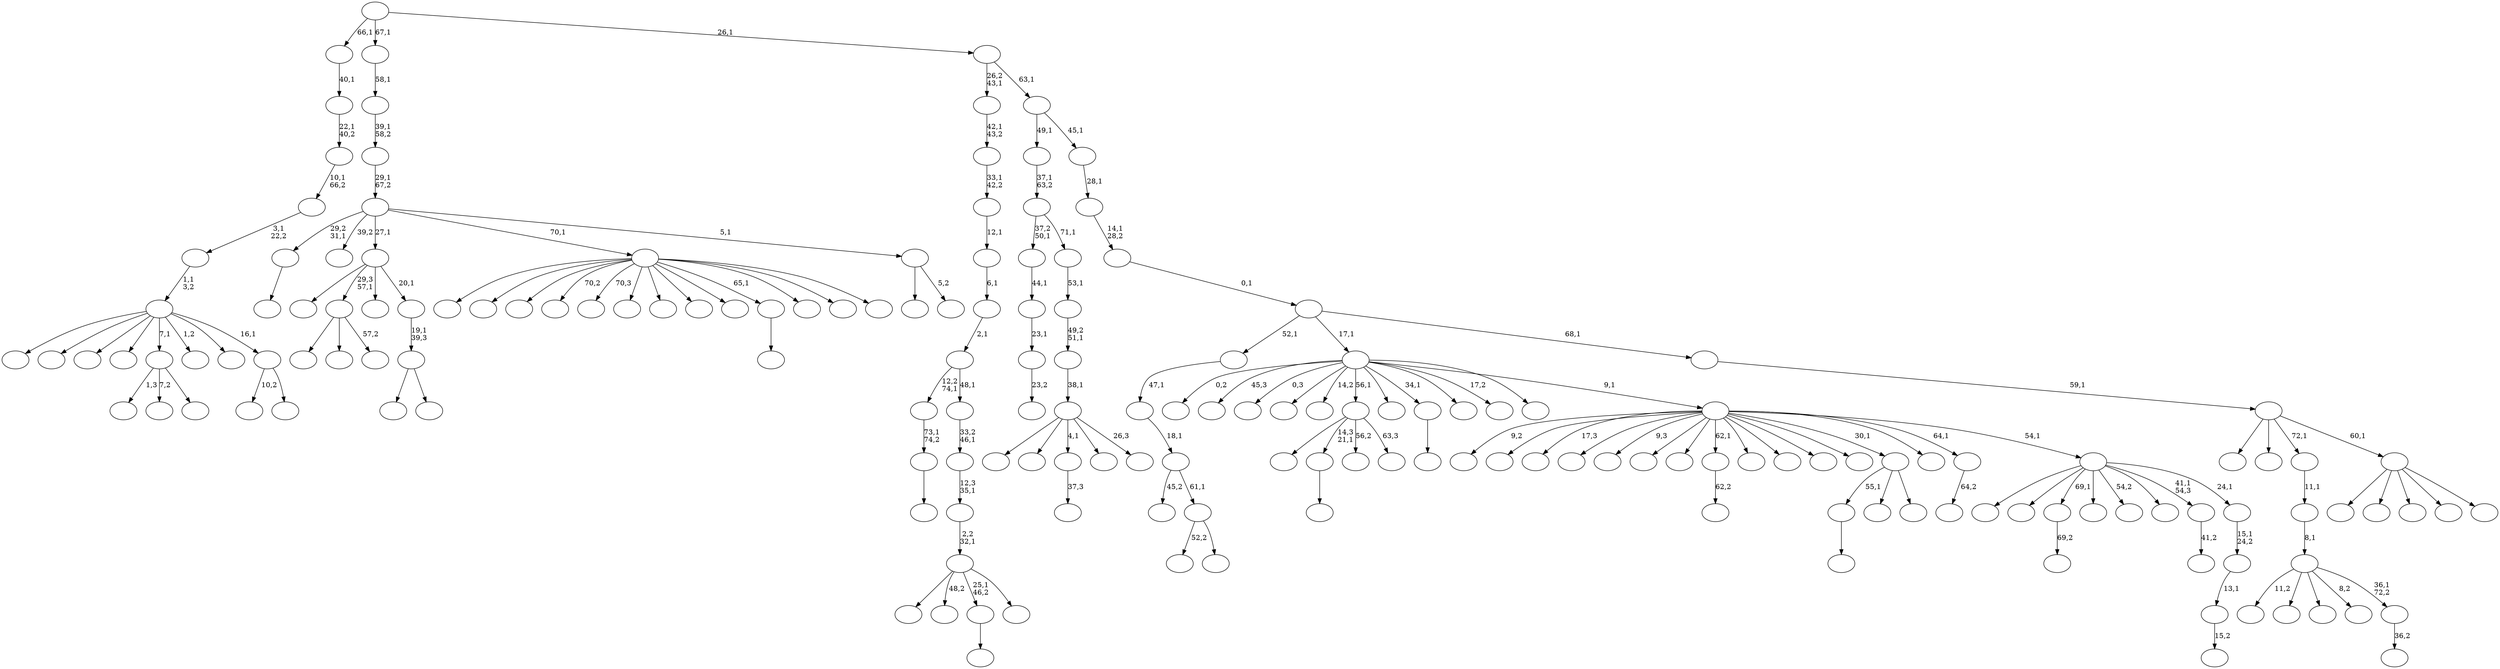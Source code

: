 digraph T {
	175 [label=""]
	174 [label=""]
	173 [label=""]
	172 [label=""]
	171 [label=""]
	170 [label=""]
	169 [label=""]
	168 [label=""]
	167 [label=""]
	166 [label=""]
	165 [label=""]
	164 [label=""]
	163 [label=""]
	162 [label=""]
	161 [label=""]
	160 [label=""]
	159 [label=""]
	158 [label=""]
	157 [label=""]
	156 [label=""]
	155 [label=""]
	154 [label=""]
	153 [label=""]
	152 [label=""]
	151 [label=""]
	150 [label=""]
	149 [label=""]
	148 [label=""]
	147 [label=""]
	146 [label=""]
	145 [label=""]
	144 [label=""]
	143 [label=""]
	142 [label=""]
	141 [label=""]
	140 [label=""]
	139 [label=""]
	138 [label=""]
	137 [label=""]
	136 [label=""]
	135 [label=""]
	134 [label=""]
	133 [label=""]
	132 [label=""]
	131 [label=""]
	130 [label=""]
	129 [label=""]
	128 [label=""]
	127 [label=""]
	126 [label=""]
	125 [label=""]
	124 [label=""]
	123 [label=""]
	122 [label=""]
	121 [label=""]
	120 [label=""]
	119 [label=""]
	118 [label=""]
	117 [label=""]
	116 [label=""]
	115 [label=""]
	114 [label=""]
	113 [label=""]
	112 [label=""]
	111 [label=""]
	110 [label=""]
	109 [label=""]
	108 [label=""]
	107 [label=""]
	106 [label=""]
	105 [label=""]
	104 [label=""]
	103 [label=""]
	102 [label=""]
	101 [label=""]
	100 [label=""]
	99 [label=""]
	98 [label=""]
	97 [label=""]
	96 [label=""]
	95 [label=""]
	94 [label=""]
	93 [label=""]
	92 [label=""]
	91 [label=""]
	90 [label=""]
	89 [label=""]
	88 [label=""]
	87 [label=""]
	86 [label=""]
	85 [label=""]
	84 [label=""]
	83 [label=""]
	82 [label=""]
	81 [label=""]
	80 [label=""]
	79 [label=""]
	78 [label=""]
	77 [label=""]
	76 [label=""]
	75 [label=""]
	74 [label=""]
	73 [label=""]
	72 [label=""]
	71 [label=""]
	70 [label=""]
	69 [label=""]
	68 [label=""]
	67 [label=""]
	66 [label=""]
	65 [label=""]
	64 [label=""]
	63 [label=""]
	62 [label=""]
	61 [label=""]
	60 [label=""]
	59 [label=""]
	58 [label=""]
	57 [label=""]
	56 [label=""]
	55 [label=""]
	54 [label=""]
	53 [label=""]
	52 [label=""]
	51 [label=""]
	50 [label=""]
	49 [label=""]
	48 [label=""]
	47 [label=""]
	46 [label=""]
	45 [label=""]
	44 [label=""]
	43 [label=""]
	42 [label=""]
	41 [label=""]
	40 [label=""]
	39 [label=""]
	38 [label=""]
	37 [label=""]
	36 [label=""]
	35 [label=""]
	34 [label=""]
	33 [label=""]
	32 [label=""]
	31 [label=""]
	30 [label=""]
	29 [label=""]
	28 [label=""]
	27 [label=""]
	26 [label=""]
	25 [label=""]
	24 [label=""]
	23 [label=""]
	22 [label=""]
	21 [label=""]
	20 [label=""]
	19 [label=""]
	18 [label=""]
	17 [label=""]
	16 [label=""]
	15 [label=""]
	14 [label=""]
	13 [label=""]
	12 [label=""]
	11 [label=""]
	10 [label=""]
	9 [label=""]
	8 [label=""]
	7 [label=""]
	6 [label=""]
	5 [label=""]
	4 [label=""]
	3 [label=""]
	2 [label=""]
	1 [label=""]
	0 [label=""]
	171 -> 172 [label=""]
	163 -> 164 [label=""]
	159 -> 160 [label=""]
	149 -> 150 [label="23,2"]
	148 -> 149 [label="23,1"]
	147 -> 148 [label="44,1"]
	127 -> 128 [label="62,2"]
	125 -> 126 [label=""]
	123 -> 124 [label="69,2"]
	119 -> 120 [label="37,3"]
	112 -> 113 [label=""]
	111 -> 112 [label="73,1\n74,2"]
	104 -> 173 [label="1,3"]
	104 -> 151 [label="7,2"]
	104 -> 105 [label=""]
	100 -> 152 [label=""]
	100 -> 138 [label=""]
	100 -> 101 [label="57,2"]
	98 -> 99 [label=""]
	96 -> 170 [label=""]
	96 -> 159 [label="14,3\n21,1"]
	96 -> 157 [label="56,2"]
	96 -> 97 [label="63,3"]
	86 -> 87 [label=""]
	84 -> 146 [label=""]
	84 -> 144 [label="48,2"]
	84 -> 125 [label="25,1\n46,2"]
	84 -> 85 [label=""]
	83 -> 84 [label="2,2\n32,1"]
	82 -> 83 [label="12,3\n35,1"]
	81 -> 82 [label="33,2\n46,1"]
	80 -> 111 [label="12,2\n74,1"]
	80 -> 81 [label="48,1"]
	79 -> 80 [label="2,1"]
	78 -> 79 [label="6,1"]
	77 -> 78 [label="12,1"]
	76 -> 77 [label="33,1\n42,2"]
	75 -> 76 [label="42,1\n43,2"]
	69 -> 110 [label=""]
	69 -> 70 [label=""]
	68 -> 69 [label="19,1\n39,3"]
	67 -> 109 [label=""]
	67 -> 100 [label="29,3\n57,1"]
	67 -> 88 [label=""]
	67 -> 68 [label="20,1"]
	60 -> 143 [label="52,2"]
	60 -> 61 [label=""]
	59 -> 72 [label="45,2"]
	59 -> 60 [label="61,1"]
	58 -> 59 [label="18,1"]
	57 -> 58 [label="47,1"]
	55 -> 168 [label=""]
	55 -> 154 [label=""]
	55 -> 139 [label=""]
	55 -> 136 [label="70,2"]
	55 -> 131 [label="70,3"]
	55 -> 122 [label=""]
	55 -> 117 [label=""]
	55 -> 106 [label=""]
	55 -> 103 [label=""]
	55 -> 98 [label="65,1"]
	55 -> 65 [label=""]
	55 -> 62 [label=""]
	55 -> 56 [label=""]
	53 -> 171 [label="55,1"]
	53 -> 92 [label=""]
	53 -> 54 [label=""]
	50 -> 51 [label="36,2"]
	49 -> 129 [label="11,2"]
	49 -> 118 [label=""]
	49 -> 102 [label=""]
	49 -> 90 [label="8,2"]
	49 -> 50 [label="36,1\n72,2"]
	48 -> 49 [label="8,1"]
	47 -> 48 [label="11,1"]
	43 -> 44 [label="64,2"]
	39 -> 40 [label="41,2"]
	37 -> 38 [label="15,2"]
	36 -> 37 [label="13,1"]
	35 -> 36 [label="15,1\n24,2"]
	34 -> 141 [label=""]
	34 -> 140 [label=""]
	34 -> 123 [label="69,1"]
	34 -> 91 [label=""]
	34 -> 66 [label="54,2"]
	34 -> 42 [label=""]
	34 -> 39 [label="41,1\n54,3"]
	34 -> 35 [label="24,1"]
	33 -> 166 [label="9,2"]
	33 -> 165 [label=""]
	33 -> 162 [label="17,3"]
	33 -> 155 [label=""]
	33 -> 142 [label="9,3"]
	33 -> 135 [label=""]
	33 -> 132 [label=""]
	33 -> 127 [label="62,1"]
	33 -> 121 [label=""]
	33 -> 116 [label=""]
	33 -> 89 [label=""]
	33 -> 64 [label=""]
	33 -> 53 [label="30,1"]
	33 -> 45 [label=""]
	33 -> 43 [label="64,1"]
	33 -> 34 [label="54,1"]
	32 -> 175 [label="0,2"]
	32 -> 169 [label="45,3"]
	32 -> 161 [label="0,3"]
	32 -> 153 [label=""]
	32 -> 114 [label="14,2"]
	32 -> 96 [label="56,1"]
	32 -> 94 [label=""]
	32 -> 86 [label="34,1"]
	32 -> 73 [label=""]
	32 -> 52 [label="17,2"]
	32 -> 46 [label=""]
	32 -> 33 [label="9,1"]
	30 -> 145 [label=""]
	30 -> 130 [label=""]
	30 -> 119 [label="4,1"]
	30 -> 95 [label=""]
	30 -> 31 [label="26,3"]
	29 -> 30 [label="38,1"]
	28 -> 29 [label="49,2\n51,1"]
	27 -> 28 [label="53,1"]
	26 -> 147 [label="37,2\n50,1"]
	26 -> 27 [label="71,1"]
	25 -> 26 [label="37,1\n63,2"]
	23 -> 108 [label="10,2"]
	23 -> 24 [label=""]
	22 -> 158 [label=""]
	22 -> 156 [label=""]
	22 -> 133 [label=""]
	22 -> 107 [label=""]
	22 -> 104 [label="7,1"]
	22 -> 71 [label="1,2"]
	22 -> 41 [label=""]
	22 -> 23 [label="16,1"]
	21 -> 22 [label="1,1\n3,2"]
	20 -> 21 [label="3,1\n22,2"]
	19 -> 20 [label="10,1\n66,2"]
	18 -> 19 [label="22,1\n40,2"]
	17 -> 18 [label="40,1"]
	15 -> 134 [label=""]
	15 -> 16 [label="5,2"]
	14 -> 163 [label="29,2\n31,1"]
	14 -> 115 [label="39,2"]
	14 -> 67 [label="27,1"]
	14 -> 55 [label="70,1"]
	14 -> 15 [label="5,1"]
	13 -> 14 [label="29,1\n67,2"]
	12 -> 13 [label="39,1\n58,2"]
	11 -> 12 [label="58,1"]
	9 -> 174 [label=""]
	9 -> 167 [label=""]
	9 -> 137 [label=""]
	9 -> 93 [label=""]
	9 -> 10 [label=""]
	8 -> 74 [label=""]
	8 -> 63 [label=""]
	8 -> 47 [label="72,1"]
	8 -> 9 [label="60,1"]
	7 -> 8 [label="59,1"]
	6 -> 57 [label="52,1"]
	6 -> 32 [label="17,1"]
	6 -> 7 [label="68,1"]
	5 -> 6 [label="0,1"]
	4 -> 5 [label="14,1\n28,2"]
	3 -> 4 [label="28,1"]
	2 -> 25 [label="49,1"]
	2 -> 3 [label="45,1"]
	1 -> 75 [label="26,2\n43,1"]
	1 -> 2 [label="63,1"]
	0 -> 17 [label="66,1"]
	0 -> 11 [label="67,1"]
	0 -> 1 [label="26,1"]
}
